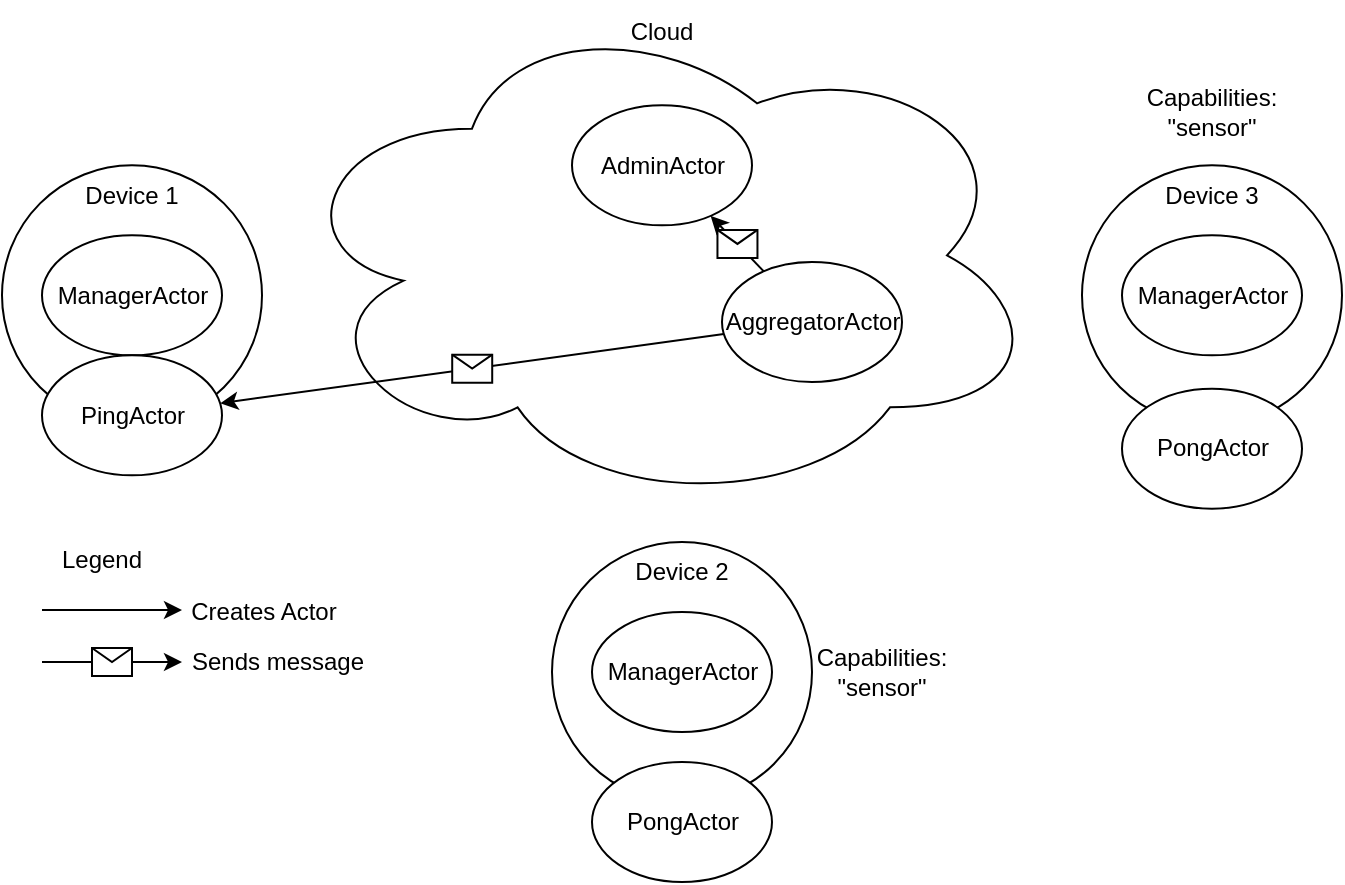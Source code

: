 <mxfile>
    <diagram id="4pCI5TsEd7x9fYhVtTBV" name="Page-1">
        <mxGraphModel dx="1182" dy="651" grid="1" gridSize="10" guides="1" tooltips="1" connect="1" arrows="1" fold="1" page="1" pageScale="1" pageWidth="850" pageHeight="1100" math="0" shadow="0">
            <root>
                <mxCell id="0"/>
                <mxCell id="1" parent="0"/>
                <mxCell id="9" value="" style="ellipse;shape=cloud;whiteSpace=wrap;html=1;" parent="1" vertex="1">
                    <mxGeometry x="200" y="170" width="380" height="253.33" as="geometry"/>
                </mxCell>
                <mxCell id="12" value="" style="group" parent="1" vertex="1" connectable="0">
                    <mxGeometry x="345" y="221.66" width="90" height="60" as="geometry"/>
                </mxCell>
                <mxCell id="10" value="" style="ellipse;whiteSpace=wrap;html=1;" parent="12" vertex="1">
                    <mxGeometry width="90" height="60" as="geometry"/>
                </mxCell>
                <mxCell id="11" value="AdminActor" style="text;html=1;strokeColor=none;fillColor=none;align=center;verticalAlign=middle;whiteSpace=wrap;rounded=0;" parent="12" vertex="1">
                    <mxGeometry x="22.5" y="18.75" width="45" height="22.5" as="geometry"/>
                </mxCell>
                <mxCell id="13" value="" style="ellipse;whiteSpace=wrap;html=1;aspect=fixed;" parent="1" vertex="1">
                    <mxGeometry x="60" y="251.66" width="130" height="130" as="geometry"/>
                </mxCell>
                <mxCell id="14" value="" style="group" parent="1" vertex="1" connectable="0">
                    <mxGeometry x="80" y="286.66" width="90" height="60" as="geometry"/>
                </mxCell>
                <mxCell id="15" value="" style="ellipse;whiteSpace=wrap;html=1;" parent="14" vertex="1">
                    <mxGeometry width="90" height="60" as="geometry"/>
                </mxCell>
                <mxCell id="16" value="ManagerActor" style="text;html=1;strokeColor=none;fillColor=none;align=center;verticalAlign=middle;whiteSpace=wrap;rounded=0;" parent="14" vertex="1">
                    <mxGeometry x="22.5" y="18.75" width="45" height="22.5" as="geometry"/>
                </mxCell>
                <mxCell id="17" value="" style="ellipse;whiteSpace=wrap;html=1;aspect=fixed;" parent="1" vertex="1">
                    <mxGeometry x="335" y="440" width="130" height="130" as="geometry"/>
                </mxCell>
                <mxCell id="18" value="" style="group" parent="1" vertex="1" connectable="0">
                    <mxGeometry x="355" y="475" width="90" height="60" as="geometry"/>
                </mxCell>
                <mxCell id="19" value="" style="ellipse;whiteSpace=wrap;html=1;" parent="18" vertex="1">
                    <mxGeometry width="90" height="60" as="geometry"/>
                </mxCell>
                <mxCell id="20" value="ManagerActor" style="text;html=1;strokeColor=none;fillColor=none;align=center;verticalAlign=middle;whiteSpace=wrap;rounded=0;" parent="18" vertex="1">
                    <mxGeometry x="22.5" y="18.75" width="45" height="22.5" as="geometry"/>
                </mxCell>
                <mxCell id="21" value="" style="ellipse;whiteSpace=wrap;html=1;aspect=fixed;" parent="1" vertex="1">
                    <mxGeometry x="600" y="251.66" width="130" height="130" as="geometry"/>
                </mxCell>
                <mxCell id="22" value="" style="group" parent="1" vertex="1" connectable="0">
                    <mxGeometry x="620" y="286.66" width="90" height="60" as="geometry"/>
                </mxCell>
                <mxCell id="23" value="" style="ellipse;whiteSpace=wrap;html=1;" parent="22" vertex="1">
                    <mxGeometry width="90" height="60" as="geometry"/>
                </mxCell>
                <mxCell id="24" value="ManagerActor" style="text;html=1;strokeColor=none;fillColor=none;align=center;verticalAlign=middle;whiteSpace=wrap;rounded=0;" parent="22" vertex="1">
                    <mxGeometry x="22.5" y="18.75" width="45" height="22.5" as="geometry"/>
                </mxCell>
                <mxCell id="25" value="Capabilities: &quot;sensor&quot;" style="text;html=1;strokeColor=none;fillColor=none;align=center;verticalAlign=middle;whiteSpace=wrap;rounded=0;" parent="1" vertex="1">
                    <mxGeometry x="470" y="490" width="60" height="30" as="geometry"/>
                </mxCell>
                <mxCell id="26" value="Capabilities: &quot;sensor&quot;" style="text;html=1;strokeColor=none;fillColor=none;align=center;verticalAlign=middle;whiteSpace=wrap;rounded=0;" parent="1" vertex="1">
                    <mxGeometry x="635" y="210" width="60" height="30" as="geometry"/>
                </mxCell>
                <mxCell id="27" value="Device 3" style="text;html=1;strokeColor=none;fillColor=none;align=center;verticalAlign=middle;whiteSpace=wrap;rounded=0;" parent="1" vertex="1">
                    <mxGeometry x="635" y="251.66" width="60" height="30" as="geometry"/>
                </mxCell>
                <mxCell id="28" value="Device 2" style="text;html=1;strokeColor=none;fillColor=none;align=center;verticalAlign=middle;whiteSpace=wrap;rounded=0;" parent="1" vertex="1">
                    <mxGeometry x="370" y="440" width="60" height="30" as="geometry"/>
                </mxCell>
                <mxCell id="29" value="Device 1" style="text;html=1;strokeColor=none;fillColor=none;align=center;verticalAlign=middle;whiteSpace=wrap;rounded=0;" parent="1" vertex="1">
                    <mxGeometry x="95" y="251.66" width="60" height="30" as="geometry"/>
                </mxCell>
                <mxCell id="36" value="" style="group" parent="1" vertex="1" connectable="0">
                    <mxGeometry x="80" y="346.66" width="90" height="60" as="geometry"/>
                </mxCell>
                <mxCell id="34" value="" style="ellipse;whiteSpace=wrap;html=1;" parent="36" vertex="1">
                    <mxGeometry width="90" height="60" as="geometry"/>
                </mxCell>
                <mxCell id="33" value="" style="group" parent="36" vertex="1" connectable="0">
                    <mxGeometry width="90" height="60" as="geometry"/>
                </mxCell>
                <mxCell id="35" value="PingActor" style="text;html=1;strokeColor=none;fillColor=none;align=center;verticalAlign=middle;whiteSpace=wrap;rounded=0;" parent="33" vertex="1">
                    <mxGeometry x="22.5" y="18.75" width="45" height="22.5" as="geometry"/>
                </mxCell>
                <mxCell id="38" value="" style="group" parent="1" vertex="1" connectable="0">
                    <mxGeometry x="420" y="300" width="90" height="60" as="geometry"/>
                </mxCell>
                <mxCell id="39" value="" style="ellipse;whiteSpace=wrap;html=1;" parent="38" vertex="1">
                    <mxGeometry width="90" height="60" as="geometry"/>
                </mxCell>
                <mxCell id="40" value="" style="group" parent="38" vertex="1" connectable="0">
                    <mxGeometry width="90" height="60" as="geometry"/>
                </mxCell>
                <mxCell id="41" value="AggregatorActor" style="text;html=1;strokeColor=none;fillColor=none;align=center;verticalAlign=middle;whiteSpace=wrap;rounded=0;" parent="40" vertex="1">
                    <mxGeometry x="22.5" y="18.75" width="45" height="22.5" as="geometry"/>
                </mxCell>
                <mxCell id="45" value="" style="group" parent="1" vertex="1" connectable="0">
                    <mxGeometry x="355" y="550" width="90" height="60" as="geometry"/>
                </mxCell>
                <mxCell id="46" value="" style="ellipse;whiteSpace=wrap;html=1;" parent="45" vertex="1">
                    <mxGeometry width="90" height="60" as="geometry"/>
                </mxCell>
                <mxCell id="47" value="" style="group" parent="45" vertex="1" connectable="0">
                    <mxGeometry width="90" height="60" as="geometry"/>
                </mxCell>
                <mxCell id="48" value="PongActor" style="text;html=1;strokeColor=none;fillColor=none;align=center;verticalAlign=middle;whiteSpace=wrap;rounded=0;" parent="47" vertex="1">
                    <mxGeometry x="22.5" y="18.75" width="45" height="22.5" as="geometry"/>
                </mxCell>
                <mxCell id="49" value="" style="group" parent="1" vertex="1" connectable="0">
                    <mxGeometry x="620" y="363.33" width="90" height="60" as="geometry"/>
                </mxCell>
                <mxCell id="50" value="" style="ellipse;whiteSpace=wrap;html=1;" parent="49" vertex="1">
                    <mxGeometry width="90" height="60" as="geometry"/>
                </mxCell>
                <mxCell id="51" value="" style="group" parent="49" vertex="1" connectable="0">
                    <mxGeometry width="90" height="60" as="geometry"/>
                </mxCell>
                <mxCell id="52" value="PongActor" style="text;html=1;strokeColor=none;fillColor=none;align=center;verticalAlign=middle;whiteSpace=wrap;rounded=0;" parent="51" vertex="1">
                    <mxGeometry x="22.5" y="18.75" width="45" height="22.5" as="geometry"/>
                </mxCell>
                <mxCell id="59" value="" style="endArrow=classic;html=1;" edge="1" parent="1" source="39" target="10">
                    <mxGeometry relative="1" as="geometry">
                        <mxPoint x="590" y="430" as="sourcePoint"/>
                        <mxPoint x="690" y="430" as="targetPoint"/>
                    </mxGeometry>
                </mxCell>
                <mxCell id="60" value="" style="shape=message;html=1;outlineConnect=0;" vertex="1" parent="59">
                    <mxGeometry width="20" height="14" relative="1" as="geometry">
                        <mxPoint x="-10" y="-7" as="offset"/>
                    </mxGeometry>
                </mxCell>
                <mxCell id="61" value="" style="endArrow=classic;html=1;" edge="1" parent="1" source="39" target="34">
                    <mxGeometry relative="1" as="geometry">
                        <mxPoint x="130" y="470" as="sourcePoint"/>
                        <mxPoint x="240" y="470" as="targetPoint"/>
                    </mxGeometry>
                </mxCell>
                <mxCell id="62" value="" style="shape=message;html=1;outlineConnect=0;" vertex="1" parent="61">
                    <mxGeometry width="20" height="14" relative="1" as="geometry">
                        <mxPoint x="-10" y="-7" as="offset"/>
                    </mxGeometry>
                </mxCell>
                <mxCell id="63" value="Legend" style="text;html=1;strokeColor=none;fillColor=none;align=center;verticalAlign=middle;whiteSpace=wrap;rounded=0;" vertex="1" parent="1">
                    <mxGeometry x="80" y="434" width="60" height="30" as="geometry"/>
                </mxCell>
                <mxCell id="64" value="" style="endArrow=classic;html=1;" edge="1" parent="1">
                    <mxGeometry width="50" height="50" relative="1" as="geometry">
                        <mxPoint x="80" y="474" as="sourcePoint"/>
                        <mxPoint x="150" y="474" as="targetPoint"/>
                    </mxGeometry>
                </mxCell>
                <mxCell id="65" value="Creates Actor" style="text;html=1;strokeColor=none;fillColor=none;align=center;verticalAlign=middle;whiteSpace=wrap;rounded=0;" vertex="1" parent="1">
                    <mxGeometry x="130" y="460" width="122" height="30" as="geometry"/>
                </mxCell>
                <mxCell id="66" value="" style="endArrow=classic;html=1;" edge="1" parent="1">
                    <mxGeometry relative="1" as="geometry">
                        <mxPoint x="80" y="500" as="sourcePoint"/>
                        <mxPoint x="150" y="500" as="targetPoint"/>
                    </mxGeometry>
                </mxCell>
                <mxCell id="67" value="" style="shape=message;html=1;outlineConnect=0;" vertex="1" parent="66">
                    <mxGeometry width="20" height="14" relative="1" as="geometry">
                        <mxPoint x="-10" y="-7" as="offset"/>
                    </mxGeometry>
                </mxCell>
                <mxCell id="68" value="Sends message" style="text;html=1;strokeColor=none;fillColor=none;align=center;verticalAlign=middle;whiteSpace=wrap;rounded=0;" vertex="1" parent="1">
                    <mxGeometry x="143" y="485" width="110" height="30" as="geometry"/>
                </mxCell>
                <mxCell id="69" value="Cloud" style="text;html=1;strokeColor=none;fillColor=none;align=center;verticalAlign=middle;whiteSpace=wrap;rounded=0;" vertex="1" parent="1">
                    <mxGeometry x="360" y="170" width="60" height="30" as="geometry"/>
                </mxCell>
            </root>
        </mxGraphModel>
    </diagram>
</mxfile>